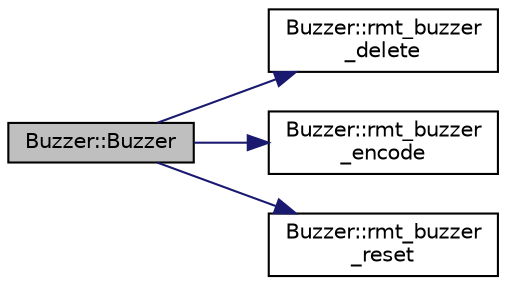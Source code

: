 digraph "Buzzer::Buzzer"
{
 // LATEX_PDF_SIZE
  edge [fontname="Helvetica",fontsize="10",labelfontname="Helvetica",labelfontsize="10"];
  node [fontname="Helvetica",fontsize="10",shape=record];
  rankdir="LR";
  Node1 [label="Buzzer::Buzzer",height=0.2,width=0.4,color="black", fillcolor="grey75", style="filled", fontcolor="black",tooltip=" "];
  Node1 -> Node2 [color="midnightblue",fontsize="10",style="solid",fontname="Helvetica"];
  Node2 [label="Buzzer::rmt_buzzer\l_delete",height=0.2,width=0.4,color="black", fillcolor="white", style="filled",URL="$classBuzzer.html#a60d5dde45bca5cd307aa1bb4af267884",tooltip=" "];
  Node1 -> Node3 [color="midnightblue",fontsize="10",style="solid",fontname="Helvetica"];
  Node3 [label="Buzzer::rmt_buzzer\l_encode",height=0.2,width=0.4,color="black", fillcolor="white", style="filled",URL="$classBuzzer.html#a3e00c46bc67b9d26c5abd459fa9537d7",tooltip=" "];
  Node1 -> Node4 [color="midnightblue",fontsize="10",style="solid",fontname="Helvetica"];
  Node4 [label="Buzzer::rmt_buzzer\l_reset",height=0.2,width=0.4,color="black", fillcolor="white", style="filled",URL="$classBuzzer.html#a54d5f204dcff55cce8e3e06fe5c6e685",tooltip=" "];
}
